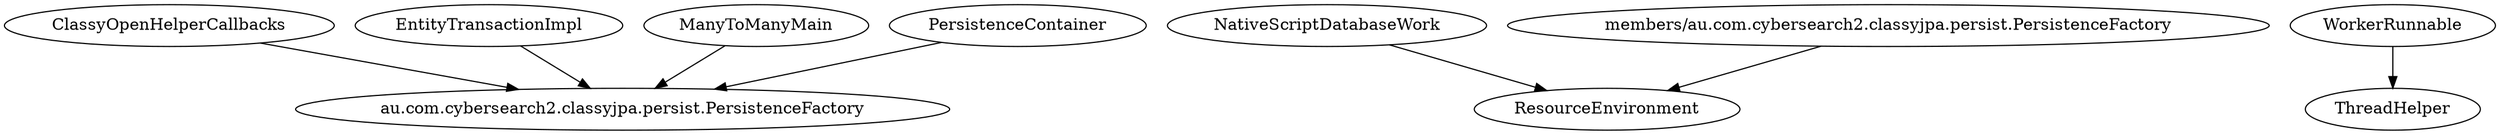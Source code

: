 digraph G1 {
  concentrate = true;
  n2 [label="au.com.cybersearch2.classyjpa.persist.PersistenceFactory"];
  ClassyOpenHelperCallbacks -> n2;
  EntityTransactionImpl -> n2;
  ManyToManyMain -> n2;
  NativeScriptDatabaseWork -> ResourceEnvironment;
  PersistenceContainer -> n2;
  WorkerRunnable -> ThreadHelper;
  n3 [label="members/au.com.cybersearch2.classyjpa.persist.PersistenceFactory"];
  n3 -> ResourceEnvironment;
}
